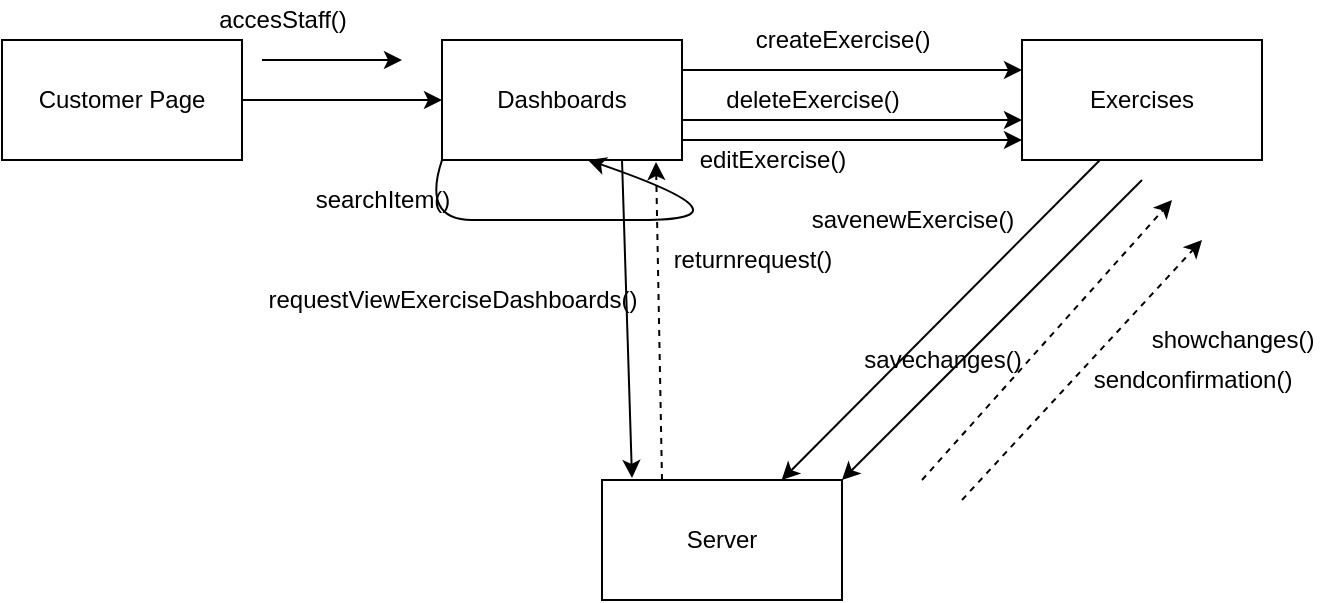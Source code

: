 <mxfile version="14.7.10" type="device"><diagram id="R-x6Nii7NXBB4lYebNK2" name="Page-1"><mxGraphModel dx="1718" dy="450" grid="1" gridSize="10" guides="1" tooltips="1" connect="1" arrows="1" fold="1" page="1" pageScale="1" pageWidth="850" pageHeight="1100" math="0" shadow="0"><root><mxCell id="0"/><mxCell id="1" parent="0"/><mxCell id="ydvF17jfuglVnSbmn_-j-1" value="Dashboards" style="rounded=0;whiteSpace=wrap;html=1;" vertex="1" parent="1"><mxGeometry x="-120" y="130" width="120" height="60" as="geometry"/></mxCell><mxCell id="ydvF17jfuglVnSbmn_-j-2" value="Exercises" style="rounded=0;whiteSpace=wrap;html=1;" vertex="1" parent="1"><mxGeometry x="170" y="130" width="120" height="60" as="geometry"/></mxCell><mxCell id="ydvF17jfuglVnSbmn_-j-3" value="Server" style="rounded=0;whiteSpace=wrap;html=1;" vertex="1" parent="1"><mxGeometry x="-40" y="350" width="120" height="60" as="geometry"/></mxCell><mxCell id="ydvF17jfuglVnSbmn_-j-4" value="" style="endArrow=classic;html=1;exitX=0.75;exitY=1;exitDx=0;exitDy=0;entryX=0.125;entryY=-0.017;entryDx=0;entryDy=0;entryPerimeter=0;" edge="1" parent="1" source="ydvF17jfuglVnSbmn_-j-1" target="ydvF17jfuglVnSbmn_-j-3"><mxGeometry width="50" height="50" relative="1" as="geometry"><mxPoint x="190" y="220" as="sourcePoint"/><mxPoint x="240" y="170" as="targetPoint"/></mxGeometry></mxCell><mxCell id="ydvF17jfuglVnSbmn_-j-5" value="" style="endArrow=classic;html=1;exitX=0.325;exitY=1;exitDx=0;exitDy=0;exitPerimeter=0;" edge="1" parent="1" source="ydvF17jfuglVnSbmn_-j-2" target="ydvF17jfuglVnSbmn_-j-3"><mxGeometry width="50" height="50" relative="1" as="geometry"><mxPoint x="190" y="220" as="sourcePoint"/><mxPoint x="240" y="170" as="targetPoint"/></mxGeometry></mxCell><mxCell id="ydvF17jfuglVnSbmn_-j-6" value="" style="endArrow=classic;html=1;entryX=1;entryY=1;entryDx=0;entryDy=0;" edge="1" parent="1"><mxGeometry width="50" height="50" relative="1" as="geometry"><mxPoint x="-210" y="140" as="sourcePoint"/><mxPoint x="-140" y="140" as="targetPoint"/></mxGeometry></mxCell><mxCell id="ydvF17jfuglVnSbmn_-j-7" value="" style="endArrow=classic;html=1;exitX=1;exitY=0.25;exitDx=0;exitDy=0;entryX=0;entryY=0.25;entryDx=0;entryDy=0;" edge="1" parent="1" source="ydvF17jfuglVnSbmn_-j-1" target="ydvF17jfuglVnSbmn_-j-2"><mxGeometry width="50" height="50" relative="1" as="geometry"><mxPoint x="150" y="220" as="sourcePoint"/><mxPoint x="90" y="260" as="targetPoint"/></mxGeometry></mxCell><mxCell id="ydvF17jfuglVnSbmn_-j-8" value="" style="endArrow=classic;html=1;entryX=0;entryY=0.5;entryDx=0;entryDy=0;" edge="1" parent="1" target="ydvF17jfuglVnSbmn_-j-1"><mxGeometry width="50" height="50" relative="1" as="geometry"><mxPoint x="-220" y="160" as="sourcePoint"/><mxPoint x="180" y="250" as="targetPoint"/></mxGeometry></mxCell><mxCell id="ydvF17jfuglVnSbmn_-j-9" value="Customer Page" style="rounded=0;whiteSpace=wrap;html=1;" vertex="1" parent="1"><mxGeometry x="-340" y="130" width="120" height="60" as="geometry"/></mxCell><mxCell id="ydvF17jfuglVnSbmn_-j-10" value="" style="html=1;labelBackgroundColor=#ffffff;startArrow=none;startFill=0;startSize=6;endArrow=classic;endFill=1;endSize=6;jettySize=auto;orthogonalLoop=1;strokeWidth=1;dashed=1;fontSize=14;" edge="1" parent="1"><mxGeometry width="60" height="60" relative="1" as="geometry"><mxPoint x="140" y="360" as="sourcePoint"/><mxPoint x="260" y="230" as="targetPoint"/><Array as="points"/></mxGeometry></mxCell><mxCell id="ydvF17jfuglVnSbmn_-j-11" value="" style="html=1;labelBackgroundColor=#ffffff;startArrow=none;startFill=0;startSize=6;endArrow=classic;endFill=1;endSize=6;jettySize=auto;orthogonalLoop=1;strokeWidth=1;dashed=1;fontSize=14;" edge="1" parent="1"><mxGeometry width="60" height="60" relative="1" as="geometry"><mxPoint x="120" y="350" as="sourcePoint"/><mxPoint x="245" y="210" as="targetPoint"/><Array as="points"/></mxGeometry></mxCell><mxCell id="ydvF17jfuglVnSbmn_-j-12" value="accesStaff()" style="text;html=1;align=center;verticalAlign=middle;resizable=0;points=[];autosize=1;strokeColor=none;" vertex="1" parent="1"><mxGeometry x="-240" y="110" width="80" height="20" as="geometry"/></mxCell><mxCell id="ydvF17jfuglVnSbmn_-j-13" value="" style="html=1;labelBackgroundColor=#ffffff;startArrow=none;startFill=0;startSize=6;endArrow=classic;endFill=1;endSize=6;jettySize=auto;orthogonalLoop=1;strokeWidth=1;dashed=1;fontSize=14;exitX=0.25;exitY=0;exitDx=0;exitDy=0;" edge="1" parent="1" source="ydvF17jfuglVnSbmn_-j-3"><mxGeometry width="60" height="60" relative="1" as="geometry"><mxPoint x="55" y="240" as="sourcePoint"/><mxPoint x="-13" y="191" as="targetPoint"/><Array as="points"/></mxGeometry></mxCell><mxCell id="ydvF17jfuglVnSbmn_-j-14" value="returnrequest()" style="text;html=1;align=center;verticalAlign=middle;resizable=0;points=[];autosize=1;strokeColor=none;" vertex="1" parent="1"><mxGeometry x="-10" y="230" width="90" height="20" as="geometry"/></mxCell><mxCell id="ydvF17jfuglVnSbmn_-j-15" value="requestViewExerciseDashboards()" style="text;html=1;align=center;verticalAlign=middle;resizable=0;points=[];autosize=1;strokeColor=none;" vertex="1" parent="1"><mxGeometry x="-215" y="250" width="200" height="20" as="geometry"/></mxCell><mxCell id="ydvF17jfuglVnSbmn_-j-16" value="" style="endArrow=classic;html=1;exitX=1;exitY=0.25;exitDx=0;exitDy=0;entryX=0;entryY=0.25;entryDx=0;entryDy=0;" edge="1" parent="1"><mxGeometry width="50" height="50" relative="1" as="geometry"><mxPoint y="170" as="sourcePoint"/><mxPoint x="170" y="170" as="targetPoint"/></mxGeometry></mxCell><mxCell id="ydvF17jfuglVnSbmn_-j-17" value="editExercise()" style="text;html=1;align=center;verticalAlign=middle;resizable=0;points=[];autosize=1;strokeColor=none;" vertex="1" parent="1"><mxGeometry y="180" width="90" height="20" as="geometry"/></mxCell><mxCell id="ydvF17jfuglVnSbmn_-j-18" value="deleteExercise()" style="text;html=1;align=center;verticalAlign=middle;resizable=0;points=[];autosize=1;strokeColor=none;" vertex="1" parent="1"><mxGeometry x="15" y="150" width="100" height="20" as="geometry"/></mxCell><mxCell id="ydvF17jfuglVnSbmn_-j-19" value="sendconfirmation()" style="text;html=1;align=center;verticalAlign=middle;resizable=0;points=[];autosize=1;strokeColor=none;" vertex="1" parent="1"><mxGeometry x="200" y="290" width="110" height="20" as="geometry"/></mxCell><mxCell id="ydvF17jfuglVnSbmn_-j-20" value="showchanges()" style="text;html=1;align=center;verticalAlign=middle;resizable=0;points=[];autosize=1;strokeColor=none;" vertex="1" parent="1"><mxGeometry x="225" y="270" width="100" height="20" as="geometry"/></mxCell><mxCell id="ydvF17jfuglVnSbmn_-j-21" value="" style="html=1;labelBackgroundColor=#ffffff;startArrow=none;startFill=0;startSize=6;endArrow=none;endFill=1;endSize=6;jettySize=auto;orthogonalLoop=1;strokeWidth=1;dashed=1;fontSize=14;" edge="1" parent="1"><mxGeometry width="60" height="60" relative="1" as="geometry"><mxPoint x="200" y="300" as="sourcePoint"/><mxPoint x="200" y="300" as="targetPoint"/><Array as="points"/></mxGeometry></mxCell><mxCell id="ydvF17jfuglVnSbmn_-j-22" value="savenewExercise()" style="text;html=1;align=center;verticalAlign=middle;resizable=0;points=[];autosize=1;strokeColor=none;rotation=0;" vertex="1" parent="1"><mxGeometry x="55" y="210" width="120" height="20" as="geometry"/></mxCell><mxCell id="ydvF17jfuglVnSbmn_-j-23" value="" style="curved=1;endArrow=classic;html=1;entryX=0.608;entryY=1;entryDx=0;entryDy=0;entryPerimeter=0;exitX=0;exitY=1;exitDx=0;exitDy=0;" edge="1" parent="1" source="ydvF17jfuglVnSbmn_-j-1" target="ydvF17jfuglVnSbmn_-j-1"><mxGeometry width="50" height="50" relative="1" as="geometry"><mxPoint x="40" y="270" as="sourcePoint"/><mxPoint x="90" y="220" as="targetPoint"/><Array as="points"><mxPoint x="-130" y="220"/><mxPoint x="-80" y="220"/><mxPoint x="40" y="220"/></Array></mxGeometry></mxCell><mxCell id="ydvF17jfuglVnSbmn_-j-24" value="searchItem()" style="text;html=1;align=center;verticalAlign=middle;resizable=0;points=[];autosize=1;strokeColor=none;" vertex="1" parent="1"><mxGeometry x="-190" y="200" width="80" height="20" as="geometry"/></mxCell><mxCell id="ydvF17jfuglVnSbmn_-j-25" value="" style="endArrow=classic;html=1;exitX=1;exitY=0.25;exitDx=0;exitDy=0;entryX=0;entryY=0.25;entryDx=0;entryDy=0;" edge="1" parent="1"><mxGeometry width="50" height="50" relative="1" as="geometry"><mxPoint y="180" as="sourcePoint"/><mxPoint x="170" y="180" as="targetPoint"/></mxGeometry></mxCell><mxCell id="ydvF17jfuglVnSbmn_-j-26" value="createExercise()" style="text;html=1;align=center;verticalAlign=middle;resizable=0;points=[];autosize=1;strokeColor=none;" vertex="1" parent="1"><mxGeometry x="30" y="120" width="100" height="20" as="geometry"/></mxCell><mxCell id="ydvF17jfuglVnSbmn_-j-27" value="" style="endArrow=classic;html=1;entryX=1;entryY=0;entryDx=0;entryDy=0;" edge="1" parent="1" target="ydvF17jfuglVnSbmn_-j-3"><mxGeometry width="50" height="50" relative="1" as="geometry"><mxPoint x="230" y="200" as="sourcePoint"/><mxPoint x="90.0" y="330" as="targetPoint"/></mxGeometry></mxCell><mxCell id="ydvF17jfuglVnSbmn_-j-28" value="savechanges()" style="text;html=1;align=center;verticalAlign=middle;resizable=0;points=[];autosize=1;strokeColor=none;" vertex="1" parent="1"><mxGeometry x="85" y="280" width="90" height="20" as="geometry"/></mxCell></root></mxGraphModel></diagram></mxfile>